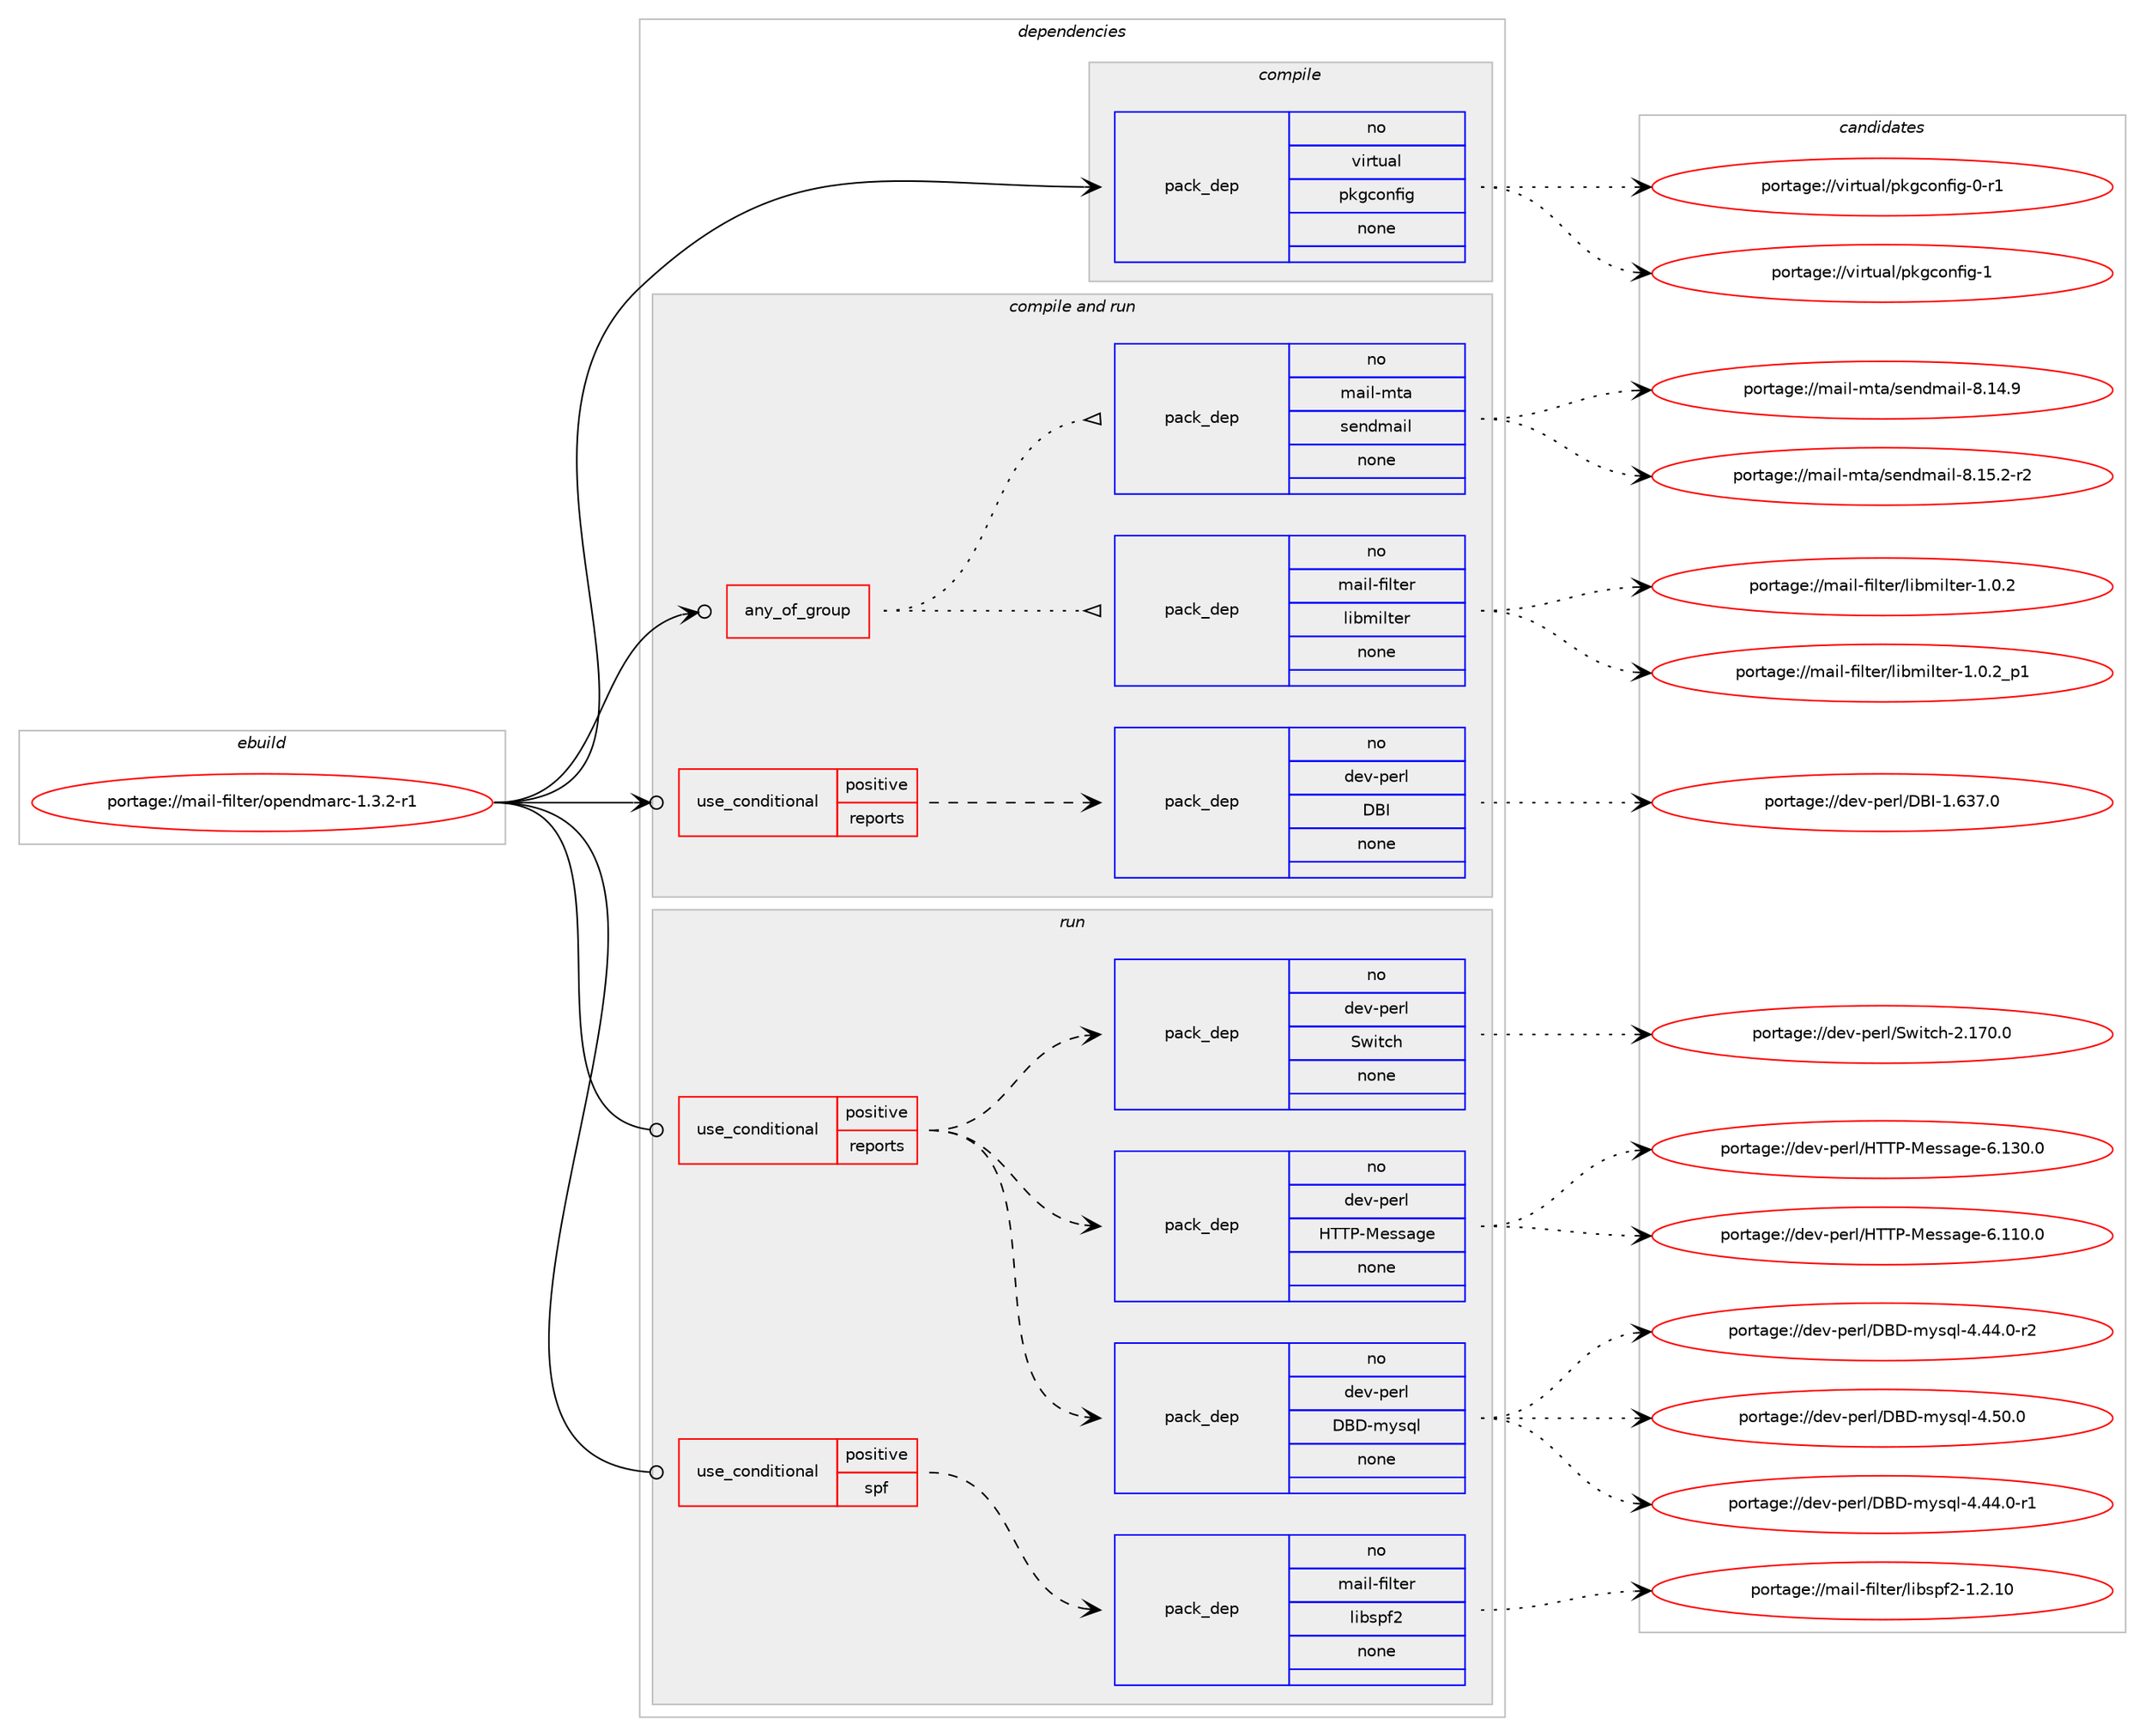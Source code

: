 digraph prolog {

# *************
# Graph options
# *************

newrank=true;
concentrate=true;
compound=true;
graph [rankdir=LR,fontname=Helvetica,fontsize=10,ranksep=1.5];#, ranksep=2.5, nodesep=0.2];
edge  [arrowhead=vee];
node  [fontname=Helvetica,fontsize=10];

# **********
# The ebuild
# **********

subgraph cluster_leftcol {
color=gray;
rank=same;
label=<<i>ebuild</i>>;
id [label="portage://mail-filter/opendmarc-1.3.2-r1", color=red, width=4, href="../mail-filter/opendmarc-1.3.2-r1.svg"];
}

# ****************
# The dependencies
# ****************

subgraph cluster_midcol {
color=gray;
label=<<i>dependencies</i>>;
subgraph cluster_compile {
fillcolor="#eeeeee";
style=filled;
label=<<i>compile</i>>;
subgraph pack224189 {
dependency306028 [label=<<TABLE BORDER="0" CELLBORDER="1" CELLSPACING="0" CELLPADDING="4" WIDTH="220"><TR><TD ROWSPAN="6" CELLPADDING="30">pack_dep</TD></TR><TR><TD WIDTH="110">no</TD></TR><TR><TD>virtual</TD></TR><TR><TD>pkgconfig</TD></TR><TR><TD>none</TD></TR><TR><TD></TD></TR></TABLE>>, shape=none, color=blue];
}
id:e -> dependency306028:w [weight=20,style="solid",arrowhead="vee"];
}
subgraph cluster_compileandrun {
fillcolor="#eeeeee";
style=filled;
label=<<i>compile and run</i>>;
subgraph any4801 {
dependency306029 [label=<<TABLE BORDER="0" CELLBORDER="1" CELLSPACING="0" CELLPADDING="4"><TR><TD CELLPADDING="10">any_of_group</TD></TR></TABLE>>, shape=none, color=red];subgraph pack224190 {
dependency306030 [label=<<TABLE BORDER="0" CELLBORDER="1" CELLSPACING="0" CELLPADDING="4" WIDTH="220"><TR><TD ROWSPAN="6" CELLPADDING="30">pack_dep</TD></TR><TR><TD WIDTH="110">no</TD></TR><TR><TD>mail-filter</TD></TR><TR><TD>libmilter</TD></TR><TR><TD>none</TD></TR><TR><TD></TD></TR></TABLE>>, shape=none, color=blue];
}
dependency306029:e -> dependency306030:w [weight=20,style="dotted",arrowhead="oinv"];
subgraph pack224191 {
dependency306031 [label=<<TABLE BORDER="0" CELLBORDER="1" CELLSPACING="0" CELLPADDING="4" WIDTH="220"><TR><TD ROWSPAN="6" CELLPADDING="30">pack_dep</TD></TR><TR><TD WIDTH="110">no</TD></TR><TR><TD>mail-mta</TD></TR><TR><TD>sendmail</TD></TR><TR><TD>none</TD></TR><TR><TD></TD></TR></TABLE>>, shape=none, color=blue];
}
dependency306029:e -> dependency306031:w [weight=20,style="dotted",arrowhead="oinv"];
}
id:e -> dependency306029:w [weight=20,style="solid",arrowhead="odotvee"];
subgraph cond76931 {
dependency306032 [label=<<TABLE BORDER="0" CELLBORDER="1" CELLSPACING="0" CELLPADDING="4"><TR><TD ROWSPAN="3" CELLPADDING="10">use_conditional</TD></TR><TR><TD>positive</TD></TR><TR><TD>reports</TD></TR></TABLE>>, shape=none, color=red];
subgraph pack224192 {
dependency306033 [label=<<TABLE BORDER="0" CELLBORDER="1" CELLSPACING="0" CELLPADDING="4" WIDTH="220"><TR><TD ROWSPAN="6" CELLPADDING="30">pack_dep</TD></TR><TR><TD WIDTH="110">no</TD></TR><TR><TD>dev-perl</TD></TR><TR><TD>DBI</TD></TR><TR><TD>none</TD></TR><TR><TD></TD></TR></TABLE>>, shape=none, color=blue];
}
dependency306032:e -> dependency306033:w [weight=20,style="dashed",arrowhead="vee"];
}
id:e -> dependency306032:w [weight=20,style="solid",arrowhead="odotvee"];
}
subgraph cluster_run {
fillcolor="#eeeeee";
style=filled;
label=<<i>run</i>>;
subgraph cond76932 {
dependency306034 [label=<<TABLE BORDER="0" CELLBORDER="1" CELLSPACING="0" CELLPADDING="4"><TR><TD ROWSPAN="3" CELLPADDING="10">use_conditional</TD></TR><TR><TD>positive</TD></TR><TR><TD>reports</TD></TR></TABLE>>, shape=none, color=red];
subgraph pack224193 {
dependency306035 [label=<<TABLE BORDER="0" CELLBORDER="1" CELLSPACING="0" CELLPADDING="4" WIDTH="220"><TR><TD ROWSPAN="6" CELLPADDING="30">pack_dep</TD></TR><TR><TD WIDTH="110">no</TD></TR><TR><TD>dev-perl</TD></TR><TR><TD>DBD-mysql</TD></TR><TR><TD>none</TD></TR><TR><TD></TD></TR></TABLE>>, shape=none, color=blue];
}
dependency306034:e -> dependency306035:w [weight=20,style="dashed",arrowhead="vee"];
subgraph pack224194 {
dependency306036 [label=<<TABLE BORDER="0" CELLBORDER="1" CELLSPACING="0" CELLPADDING="4" WIDTH="220"><TR><TD ROWSPAN="6" CELLPADDING="30">pack_dep</TD></TR><TR><TD WIDTH="110">no</TD></TR><TR><TD>dev-perl</TD></TR><TR><TD>HTTP-Message</TD></TR><TR><TD>none</TD></TR><TR><TD></TD></TR></TABLE>>, shape=none, color=blue];
}
dependency306034:e -> dependency306036:w [weight=20,style="dashed",arrowhead="vee"];
subgraph pack224195 {
dependency306037 [label=<<TABLE BORDER="0" CELLBORDER="1" CELLSPACING="0" CELLPADDING="4" WIDTH="220"><TR><TD ROWSPAN="6" CELLPADDING="30">pack_dep</TD></TR><TR><TD WIDTH="110">no</TD></TR><TR><TD>dev-perl</TD></TR><TR><TD>Switch</TD></TR><TR><TD>none</TD></TR><TR><TD></TD></TR></TABLE>>, shape=none, color=blue];
}
dependency306034:e -> dependency306037:w [weight=20,style="dashed",arrowhead="vee"];
}
id:e -> dependency306034:w [weight=20,style="solid",arrowhead="odot"];
subgraph cond76933 {
dependency306038 [label=<<TABLE BORDER="0" CELLBORDER="1" CELLSPACING="0" CELLPADDING="4"><TR><TD ROWSPAN="3" CELLPADDING="10">use_conditional</TD></TR><TR><TD>positive</TD></TR><TR><TD>spf</TD></TR></TABLE>>, shape=none, color=red];
subgraph pack224196 {
dependency306039 [label=<<TABLE BORDER="0" CELLBORDER="1" CELLSPACING="0" CELLPADDING="4" WIDTH="220"><TR><TD ROWSPAN="6" CELLPADDING="30">pack_dep</TD></TR><TR><TD WIDTH="110">no</TD></TR><TR><TD>mail-filter</TD></TR><TR><TD>libspf2</TD></TR><TR><TD>none</TD></TR><TR><TD></TD></TR></TABLE>>, shape=none, color=blue];
}
dependency306038:e -> dependency306039:w [weight=20,style="dashed",arrowhead="vee"];
}
id:e -> dependency306038:w [weight=20,style="solid",arrowhead="odot"];
}
}

# **************
# The candidates
# **************

subgraph cluster_choices {
rank=same;
color=gray;
label=<<i>candidates</i>>;

subgraph choice224189 {
color=black;
nodesep=1;
choiceportage11810511411611797108471121071039911111010210510345484511449 [label="portage://virtual/pkgconfig-0-r1", color=red, width=4,href="../virtual/pkgconfig-0-r1.svg"];
choiceportage1181051141161179710847112107103991111101021051034549 [label="portage://virtual/pkgconfig-1", color=red, width=4,href="../virtual/pkgconfig-1.svg"];
dependency306028:e -> choiceportage11810511411611797108471121071039911111010210510345484511449:w [style=dotted,weight="100"];
dependency306028:e -> choiceportage1181051141161179710847112107103991111101021051034549:w [style=dotted,weight="100"];
}
subgraph choice224190 {
color=black;
nodesep=1;
choiceportage10997105108451021051081161011144710810598109105108116101114454946484650 [label="portage://mail-filter/libmilter-1.0.2", color=red, width=4,href="../mail-filter/libmilter-1.0.2.svg"];
choiceportage109971051084510210510811610111447108105981091051081161011144549464846509511249 [label="portage://mail-filter/libmilter-1.0.2_p1", color=red, width=4,href="../mail-filter/libmilter-1.0.2_p1.svg"];
dependency306030:e -> choiceportage10997105108451021051081161011144710810598109105108116101114454946484650:w [style=dotted,weight="100"];
dependency306030:e -> choiceportage109971051084510210510811610111447108105981091051081161011144549464846509511249:w [style=dotted,weight="100"];
}
subgraph choice224191 {
color=black;
nodesep=1;
choiceportage109971051084510911697471151011101001099710510845564649524657 [label="portage://mail-mta/sendmail-8.14.9", color=red, width=4,href="../mail-mta/sendmail-8.14.9.svg"];
choiceportage1099710510845109116974711510111010010997105108455646495346504511450 [label="portage://mail-mta/sendmail-8.15.2-r2", color=red, width=4,href="../mail-mta/sendmail-8.15.2-r2.svg"];
dependency306031:e -> choiceportage109971051084510911697471151011101001099710510845564649524657:w [style=dotted,weight="100"];
dependency306031:e -> choiceportage1099710510845109116974711510111010010997105108455646495346504511450:w [style=dotted,weight="100"];
}
subgraph choice224192 {
color=black;
nodesep=1;
choiceportage10010111845112101114108476866734549465451554648 [label="portage://dev-perl/DBI-1.637.0", color=red, width=4,href="../dev-perl/DBI-1.637.0.svg"];
dependency306033:e -> choiceportage10010111845112101114108476866734549465451554648:w [style=dotted,weight="100"];
}
subgraph choice224193 {
color=black;
nodesep=1;
choiceportage100101118451121011141084768666845109121115113108455246525246484511449 [label="portage://dev-perl/DBD-mysql-4.44.0-r1", color=red, width=4,href="../dev-perl/DBD-mysql-4.44.0-r1.svg"];
choiceportage100101118451121011141084768666845109121115113108455246525246484511450 [label="portage://dev-perl/DBD-mysql-4.44.0-r2", color=red, width=4,href="../dev-perl/DBD-mysql-4.44.0-r2.svg"];
choiceportage10010111845112101114108476866684510912111511310845524653484648 [label="portage://dev-perl/DBD-mysql-4.50.0", color=red, width=4,href="../dev-perl/DBD-mysql-4.50.0.svg"];
dependency306035:e -> choiceportage100101118451121011141084768666845109121115113108455246525246484511449:w [style=dotted,weight="100"];
dependency306035:e -> choiceportage100101118451121011141084768666845109121115113108455246525246484511450:w [style=dotted,weight="100"];
dependency306035:e -> choiceportage10010111845112101114108476866684510912111511310845524653484648:w [style=dotted,weight="100"];
}
subgraph choice224194 {
color=black;
nodesep=1;
choiceportage1001011184511210111410847728484804577101115115971031014554464949484648 [label="portage://dev-perl/HTTP-Message-6.110.0", color=red, width=4,href="../dev-perl/HTTP-Message-6.110.0.svg"];
choiceportage1001011184511210111410847728484804577101115115971031014554464951484648 [label="portage://dev-perl/HTTP-Message-6.130.0", color=red, width=4,href="../dev-perl/HTTP-Message-6.130.0.svg"];
dependency306036:e -> choiceportage1001011184511210111410847728484804577101115115971031014554464949484648:w [style=dotted,weight="100"];
dependency306036:e -> choiceportage1001011184511210111410847728484804577101115115971031014554464951484648:w [style=dotted,weight="100"];
}
subgraph choice224195 {
color=black;
nodesep=1;
choiceportage100101118451121011141084783119105116991044550464955484648 [label="portage://dev-perl/Switch-2.170.0", color=red, width=4,href="../dev-perl/Switch-2.170.0.svg"];
dependency306037:e -> choiceportage100101118451121011141084783119105116991044550464955484648:w [style=dotted,weight="100"];
}
subgraph choice224196 {
color=black;
nodesep=1;
choiceportage109971051084510210510811610111447108105981151121025045494650464948 [label="portage://mail-filter/libspf2-1.2.10", color=red, width=4,href="../mail-filter/libspf2-1.2.10.svg"];
dependency306039:e -> choiceportage109971051084510210510811610111447108105981151121025045494650464948:w [style=dotted,weight="100"];
}
}

}
